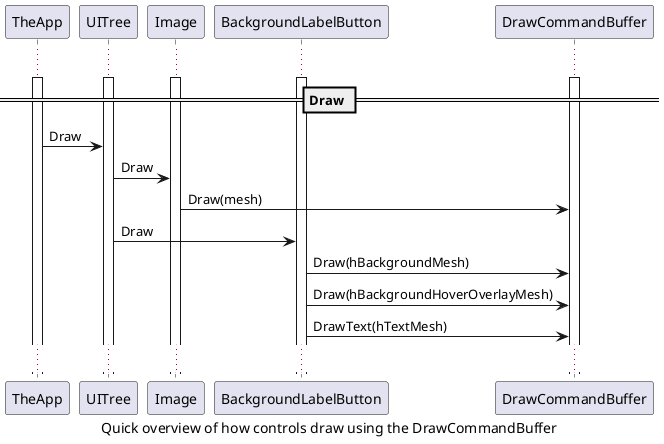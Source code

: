 @startuml FslGraphics Control Draw Overview

caption Quick overview of how controls draw using the DrawCommandBuffer

participant TheApp
participant UITree
participant Image
participant BackgroundLabelButton
participant DrawCommandBuffer
activate TheApp
activate UITree
activate Image
activate BackgroundLabelButton
activate DrawCommandBuffer
...
== Draw ==

TheApp->UITree: Draw
UITree->Image: Draw
Image->DrawCommandBuffer: Draw(mesh)
UITree->BackgroundLabelButton: Draw
BackgroundLabelButton->DrawCommandBuffer: Draw(hBackgroundMesh)
BackgroundLabelButton->DrawCommandBuffer: Draw(hBackgroundHoverOverlayMesh)
BackgroundLabelButton->DrawCommandBuffer: DrawText(hTextMesh)
...

@enduml

